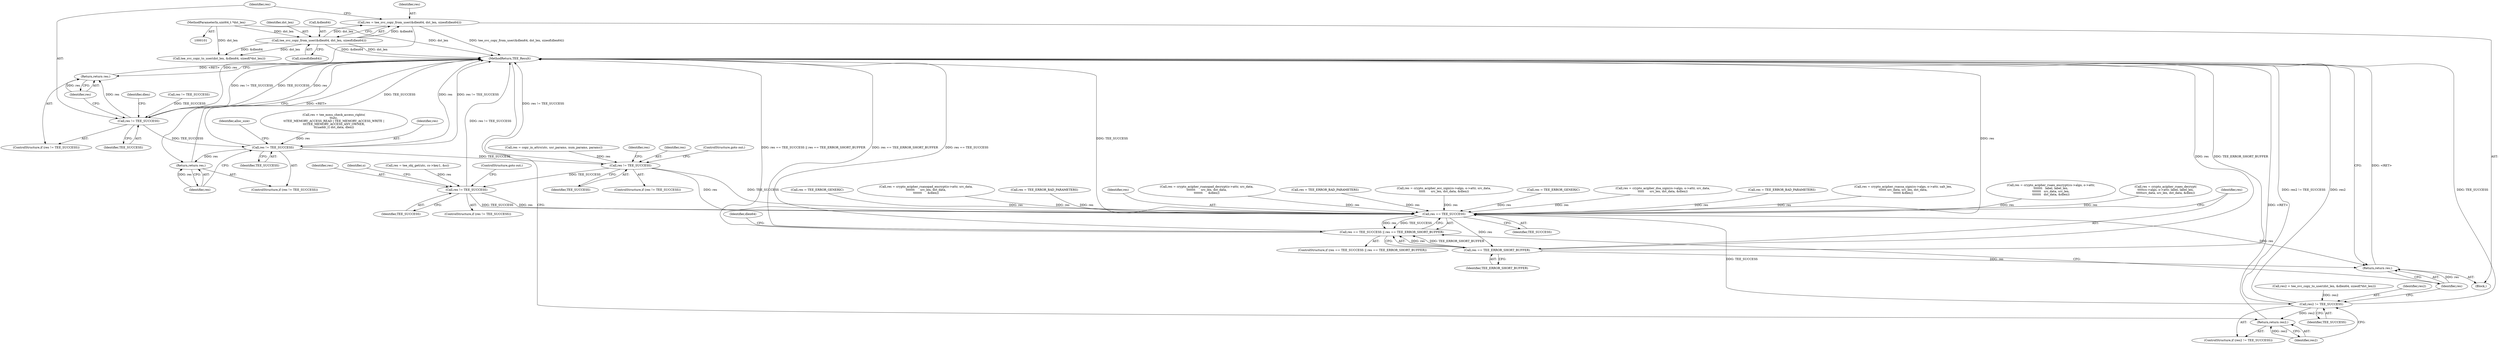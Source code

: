 digraph "0_optee_os_70697bf3c5dc3d201341b01a1a8e5bc6d2fb48f8@API" {
"1000179" [label="(Call,res = tee_svc_copy_from_user(&dlen64, dst_len, sizeof(dlen64)))"];
"1000181" [label="(Call,tee_svc_copy_from_user(&dlen64, dst_len, sizeof(dlen64)))"];
"1000108" [label="(MethodParameterIn,uint64_t *dst_len)"];
"1000188" [label="(Call,res != TEE_SUCCESS)"];
"1000191" [label="(Return,return res;)"];
"1000210" [label="(Call,res != TEE_SUCCESS)"];
"1000213" [label="(Return,return res;)"];
"1000245" [label="(Call,res != TEE_SUCCESS)"];
"1000259" [label="(Call,res != TEE_SUCCESS)"];
"1000521" [label="(Call,res == TEE_SUCCESS)"];
"1000520" [label="(Call,res == TEE_SUCCESS || res == TEE_ERROR_SHORT_BUFFER)"];
"1000524" [label="(Call,res == TEE_ERROR_SHORT_BUFFER)"];
"1000547" [label="(Return,return res;)"];
"1000542" [label="(Call,res2 != TEE_SUCCESS)"];
"1000545" [label="(Return,return res2;)"];
"1000541" [label="(ControlStructure,if (res2 != TEE_SUCCESS))"];
"1000261" [label="(Identifier,TEE_SUCCESS)"];
"1000522" [label="(Identifier,res)"];
"1000310" [label="(Call,res = crypto_acipher_rsanopad_decrypt(o->attr, src_data,\n\t\t\t\t\t\t\t      src_len, dst_data,\n\t\t\t\t\t\t\t      &dlen))"];
"1000512" [label="(Call,res = TEE_ERROR_BAD_PARAMETERS)"];
"1000179" [label="(Call,res = tee_svc_copy_from_user(&dlen64, dst_len, sizeof(dlen64)))"];
"1000213" [label="(Return,return res;)"];
"1000237" [label="(Call,res = copy_in_attrs(utc, usr_params, num_params, params))"];
"1000532" [label="(Call,res2 = tee_svc_copy_to_user(dst_len, &dlen64, sizeof(*dst_len)))"];
"1000189" [label="(Identifier,res)"];
"1000534" [label="(Call,tee_svc_copy_to_user(dst_len, &dlen64, sizeof(*dst_len)))"];
"1000191" [label="(Return,return res;)"];
"1000496" [label="(Call,res = crypto_acipher_ecc_sign(cs->algo, o->attr, src_data,\n\t\t\t\t\t      src_len, dst_data, &dlen))"];
"1000210" [label="(Call,res != TEE_SUCCESS)"];
"1000214" [label="(Identifier,res)"];
"1000194" [label="(Identifier,dlen)"];
"1000174" [label="(Call,res != TEE_SUCCESS)"];
"1000262" [label="(ControlStructure,goto out;)"];
"1000274" [label="(Call,res = TEE_ERROR_GENERIC)"];
"1000476" [label="(Call,res = crypto_acipher_dsa_sign(cs->algo, o->attr, src_data,\n\t\t\t\t\t      src_len, dst_data, &dlen))"];
"1000190" [label="(Identifier,TEE_SUCCESS)"];
"1000524" [label="(Call,res == TEE_ERROR_SHORT_BUFFER)"];
"1000181" [label="(Call,tee_svc_copy_from_user(&dlen64, dst_len, sizeof(dlen64)))"];
"1000447" [label="(Call,res = TEE_ERROR_BAD_PARAMETERS)"];
"1000457" [label="(Call,res = crypto_acipher_rsassa_sign(cs->algo, o->attr, salt_len,\n\t\t\t\t\t\t src_data, src_len, dst_data,\n\t\t\t\t\t\t &dlen))"];
"1000188" [label="(Call,res != TEE_SUCCESS)"];
"1000217" [label="(Identifier,alloc_size)"];
"1000247" [label="(Identifier,TEE_SUCCESS)"];
"1000259" [label="(Call,res != TEE_SUCCESS)"];
"1000187" [label="(ControlStructure,if (res != TEE_SUCCESS))"];
"1000549" [label="(MethodReturn,TEE_Result)"];
"1000244" [label="(ControlStructure,if (res != TEE_SUCCESS))"];
"1000520" [label="(Call,res == TEE_SUCCESS || res == TEE_ERROR_SHORT_BUFFER)"];
"1000544" [label="(Identifier,TEE_SUCCESS)"];
"1000196" [label="(Call,res = tee_mmu_check_access_rights(\n\t\tutc,\n\t\tTEE_MEMORY_ACCESS_READ | TEE_MEMORY_ACCESS_WRITE |\n\t\t\tTEE_MEMORY_ACCESS_ANY_OWNER,\n\t\t(uaddr_t) dst_data, dlen))"];
"1000209" [label="(ControlStructure,if (res != TEE_SUCCESS))"];
"1000250" [label="(Identifier,res)"];
"1000521" [label="(Call,res == TEE_SUCCESS)"];
"1000525" [label="(Identifier,res)"];
"1000212" [label="(Identifier,TEE_SUCCESS)"];
"1000109" [label="(Block,)"];
"1000185" [label="(Call,sizeof(dlen64))"];
"1000530" [label="(Identifier,dlen64)"];
"1000543" [label="(Identifier,res2)"];
"1000192" [label="(Identifier,res)"];
"1000547" [label="(Return,return res;)"];
"1000246" [label="(Identifier,res)"];
"1000545" [label="(Return,return res2;)"];
"1000519" [label="(ControlStructure,if (res == TEE_SUCCESS || res == TEE_ERROR_SHORT_BUFFER))"];
"1000526" [label="(Identifier,TEE_ERROR_SHORT_BUFFER)"];
"1000382" [label="(Call,res = crypto_acipher_rsaes_encrypt(cs->algo, o->attr,\n\t\t\t\t\t\t\t   label, label_len,\n\t\t\t\t\t\t\t   src_data, src_len,\n\t\t\t\t\t\t\t   dst_data, &dlen))"];
"1000406" [label="(Call,res = crypto_acipher_rsaes_decrypt(\n\t\t\t\t\tcs->algo, o->attr, label, label_len,\n\t\t\t\t\tsrc_data, src_len, dst_data, &dlen))"];
"1000211" [label="(Identifier,res)"];
"1000258" [label="(ControlStructure,if (res != TEE_SUCCESS))"];
"1000180" [label="(Identifier,res)"];
"1000542" [label="(Call,res2 != TEE_SUCCESS)"];
"1000323" [label="(Call,res = TEE_ERROR_GENERIC)"];
"1000248" [label="(ControlStructure,goto out;)"];
"1000291" [label="(Call,res = crypto_acipher_rsanopad_encrypt(o->attr, src_data,\n\t\t\t\t\t\t\t      src_len, dst_data,\n\t\t\t\t\t\t\t      &dlen))"];
"1000245" [label="(Call,res != TEE_SUCCESS)"];
"1000108" [label="(MethodParameterIn,uint64_t *dst_len)"];
"1000260" [label="(Identifier,res)"];
"1000424" [label="(Call,res = TEE_ERROR_BAD_PARAMETERS)"];
"1000268" [label="(Identifier,o)"];
"1000546" [label="(Identifier,res2)"];
"1000523" [label="(Identifier,TEE_SUCCESS)"];
"1000182" [label="(Call,&dlen64)"];
"1000548" [label="(Identifier,res)"];
"1000249" [label="(Call,res = tee_obj_get(utc, cs->key1, &o))"];
"1000184" [label="(Identifier,dst_len)"];
"1000179" -> "1000109"  [label="AST: "];
"1000179" -> "1000181"  [label="CFG: "];
"1000180" -> "1000179"  [label="AST: "];
"1000181" -> "1000179"  [label="AST: "];
"1000189" -> "1000179"  [label="CFG: "];
"1000179" -> "1000549"  [label="DDG: tee_svc_copy_from_user(&dlen64, dst_len, sizeof(dlen64))"];
"1000181" -> "1000179"  [label="DDG: &dlen64"];
"1000181" -> "1000179"  [label="DDG: dst_len"];
"1000179" -> "1000188"  [label="DDG: res"];
"1000181" -> "1000185"  [label="CFG: "];
"1000182" -> "1000181"  [label="AST: "];
"1000184" -> "1000181"  [label="AST: "];
"1000185" -> "1000181"  [label="AST: "];
"1000181" -> "1000549"  [label="DDG: &dlen64"];
"1000181" -> "1000549"  [label="DDG: dst_len"];
"1000108" -> "1000181"  [label="DDG: dst_len"];
"1000181" -> "1000534"  [label="DDG: dst_len"];
"1000181" -> "1000534"  [label="DDG: &dlen64"];
"1000108" -> "1000101"  [label="AST: "];
"1000108" -> "1000549"  [label="DDG: dst_len"];
"1000108" -> "1000534"  [label="DDG: dst_len"];
"1000188" -> "1000187"  [label="AST: "];
"1000188" -> "1000190"  [label="CFG: "];
"1000189" -> "1000188"  [label="AST: "];
"1000190" -> "1000188"  [label="AST: "];
"1000192" -> "1000188"  [label="CFG: "];
"1000194" -> "1000188"  [label="CFG: "];
"1000188" -> "1000549"  [label="DDG: res != TEE_SUCCESS"];
"1000188" -> "1000549"  [label="DDG: TEE_SUCCESS"];
"1000188" -> "1000549"  [label="DDG: res"];
"1000174" -> "1000188"  [label="DDG: TEE_SUCCESS"];
"1000188" -> "1000191"  [label="DDG: res"];
"1000188" -> "1000210"  [label="DDG: TEE_SUCCESS"];
"1000191" -> "1000187"  [label="AST: "];
"1000191" -> "1000192"  [label="CFG: "];
"1000192" -> "1000191"  [label="AST: "];
"1000549" -> "1000191"  [label="CFG: "];
"1000191" -> "1000549"  [label="DDG: <RET>"];
"1000192" -> "1000191"  [label="DDG: res"];
"1000210" -> "1000209"  [label="AST: "];
"1000210" -> "1000212"  [label="CFG: "];
"1000211" -> "1000210"  [label="AST: "];
"1000212" -> "1000210"  [label="AST: "];
"1000214" -> "1000210"  [label="CFG: "];
"1000217" -> "1000210"  [label="CFG: "];
"1000210" -> "1000549"  [label="DDG: res != TEE_SUCCESS"];
"1000210" -> "1000549"  [label="DDG: TEE_SUCCESS"];
"1000210" -> "1000549"  [label="DDG: res"];
"1000196" -> "1000210"  [label="DDG: res"];
"1000210" -> "1000213"  [label="DDG: res"];
"1000210" -> "1000245"  [label="DDG: TEE_SUCCESS"];
"1000213" -> "1000209"  [label="AST: "];
"1000213" -> "1000214"  [label="CFG: "];
"1000214" -> "1000213"  [label="AST: "];
"1000549" -> "1000213"  [label="CFG: "];
"1000213" -> "1000549"  [label="DDG: <RET>"];
"1000214" -> "1000213"  [label="DDG: res"];
"1000245" -> "1000244"  [label="AST: "];
"1000245" -> "1000247"  [label="CFG: "];
"1000246" -> "1000245"  [label="AST: "];
"1000247" -> "1000245"  [label="AST: "];
"1000248" -> "1000245"  [label="CFG: "];
"1000250" -> "1000245"  [label="CFG: "];
"1000245" -> "1000549"  [label="DDG: res != TEE_SUCCESS"];
"1000237" -> "1000245"  [label="DDG: res"];
"1000245" -> "1000259"  [label="DDG: TEE_SUCCESS"];
"1000245" -> "1000521"  [label="DDG: res"];
"1000245" -> "1000521"  [label="DDG: TEE_SUCCESS"];
"1000259" -> "1000258"  [label="AST: "];
"1000259" -> "1000261"  [label="CFG: "];
"1000260" -> "1000259"  [label="AST: "];
"1000261" -> "1000259"  [label="AST: "];
"1000262" -> "1000259"  [label="CFG: "];
"1000268" -> "1000259"  [label="CFG: "];
"1000259" -> "1000549"  [label="DDG: res != TEE_SUCCESS"];
"1000249" -> "1000259"  [label="DDG: res"];
"1000259" -> "1000521"  [label="DDG: res"];
"1000259" -> "1000521"  [label="DDG: TEE_SUCCESS"];
"1000521" -> "1000520"  [label="AST: "];
"1000521" -> "1000523"  [label="CFG: "];
"1000522" -> "1000521"  [label="AST: "];
"1000523" -> "1000521"  [label="AST: "];
"1000525" -> "1000521"  [label="CFG: "];
"1000520" -> "1000521"  [label="CFG: "];
"1000521" -> "1000549"  [label="DDG: res"];
"1000521" -> "1000549"  [label="DDG: TEE_SUCCESS"];
"1000521" -> "1000520"  [label="DDG: res"];
"1000521" -> "1000520"  [label="DDG: TEE_SUCCESS"];
"1000274" -> "1000521"  [label="DDG: res"];
"1000512" -> "1000521"  [label="DDG: res"];
"1000310" -> "1000521"  [label="DDG: res"];
"1000406" -> "1000521"  [label="DDG: res"];
"1000496" -> "1000521"  [label="DDG: res"];
"1000323" -> "1000521"  [label="DDG: res"];
"1000457" -> "1000521"  [label="DDG: res"];
"1000447" -> "1000521"  [label="DDG: res"];
"1000291" -> "1000521"  [label="DDG: res"];
"1000382" -> "1000521"  [label="DDG: res"];
"1000424" -> "1000521"  [label="DDG: res"];
"1000476" -> "1000521"  [label="DDG: res"];
"1000521" -> "1000524"  [label="DDG: res"];
"1000521" -> "1000542"  [label="DDG: TEE_SUCCESS"];
"1000521" -> "1000547"  [label="DDG: res"];
"1000520" -> "1000519"  [label="AST: "];
"1000520" -> "1000524"  [label="CFG: "];
"1000524" -> "1000520"  [label="AST: "];
"1000530" -> "1000520"  [label="CFG: "];
"1000548" -> "1000520"  [label="CFG: "];
"1000520" -> "1000549"  [label="DDG: res == TEE_SUCCESS || res == TEE_ERROR_SHORT_BUFFER"];
"1000520" -> "1000549"  [label="DDG: res == TEE_ERROR_SHORT_BUFFER"];
"1000520" -> "1000549"  [label="DDG: res == TEE_SUCCESS"];
"1000524" -> "1000520"  [label="DDG: res"];
"1000524" -> "1000520"  [label="DDG: TEE_ERROR_SHORT_BUFFER"];
"1000524" -> "1000526"  [label="CFG: "];
"1000525" -> "1000524"  [label="AST: "];
"1000526" -> "1000524"  [label="AST: "];
"1000524" -> "1000549"  [label="DDG: res"];
"1000524" -> "1000549"  [label="DDG: TEE_ERROR_SHORT_BUFFER"];
"1000524" -> "1000547"  [label="DDG: res"];
"1000547" -> "1000109"  [label="AST: "];
"1000547" -> "1000548"  [label="CFG: "];
"1000548" -> "1000547"  [label="AST: "];
"1000549" -> "1000547"  [label="CFG: "];
"1000547" -> "1000549"  [label="DDG: <RET>"];
"1000548" -> "1000547"  [label="DDG: res"];
"1000542" -> "1000541"  [label="AST: "];
"1000542" -> "1000544"  [label="CFG: "];
"1000543" -> "1000542"  [label="AST: "];
"1000544" -> "1000542"  [label="AST: "];
"1000546" -> "1000542"  [label="CFG: "];
"1000548" -> "1000542"  [label="CFG: "];
"1000542" -> "1000549"  [label="DDG: res2 != TEE_SUCCESS"];
"1000542" -> "1000549"  [label="DDG: res2"];
"1000542" -> "1000549"  [label="DDG: TEE_SUCCESS"];
"1000532" -> "1000542"  [label="DDG: res2"];
"1000542" -> "1000545"  [label="DDG: res2"];
"1000545" -> "1000541"  [label="AST: "];
"1000545" -> "1000546"  [label="CFG: "];
"1000546" -> "1000545"  [label="AST: "];
"1000549" -> "1000545"  [label="CFG: "];
"1000545" -> "1000549"  [label="DDG: <RET>"];
"1000546" -> "1000545"  [label="DDG: res2"];
}
